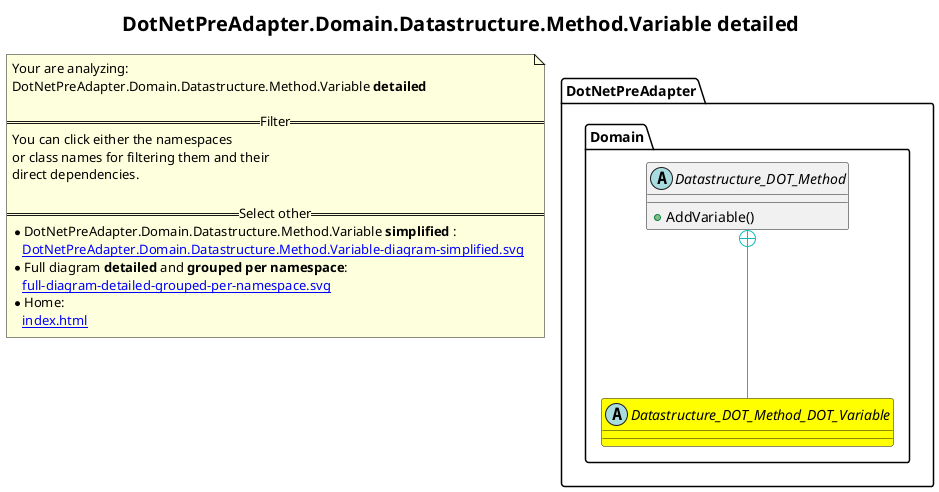 @startuml
skinparam linetype ortho
title <size:20>DotNetPreAdapter.Domain.Datastructure.Method.Variable **detailed** </size>
note "Your are analyzing:\nDotNetPreAdapter.Domain.Datastructure.Method.Variable **detailed** \n\n==Filter==\nYou can click either the namespaces \nor class names for filtering them and their\ndirect dependencies.\n\n==Select other==\n* DotNetPreAdapter.Domain.Datastructure.Method.Variable **simplified** :\n   [[DotNetPreAdapter.Domain.Datastructure.Method.Variable-diagram-simplified.svg]]\n* Full diagram **detailed** and **grouped per namespace**:\n   [[full-diagram-detailed-grouped-per-namespace.svg]]\n* Home:\n   [[index.html]]" as FloatingNote
  abstract class DotNetPreAdapter.Domain.Datastructure_DOT_Method_DOT_Variable [[DotNetPreAdapter.Domain.Datastructure.Method.Variable-diagram-detailed.svg]] #yellow {
  }
  abstract class DotNetPreAdapter.Domain.Datastructure_DOT_Method [[DotNetPreAdapter.Domain.Datastructure.Method-diagram-detailed.svg]]  {
    + AddVariable(<font color="6060BB"></font>)
  }
 ' *************************************** 
 ' *************************************** 
 ' *************************************** 
' Class relations extracted from namespace:
' DotNetPreAdapter.Domain
DotNetPreAdapter.Domain.Datastructure_DOT_Method +-[#10BBBB]- DotNetPreAdapter.Domain.Datastructure_DOT_Method_DOT_Variable 
@enduml